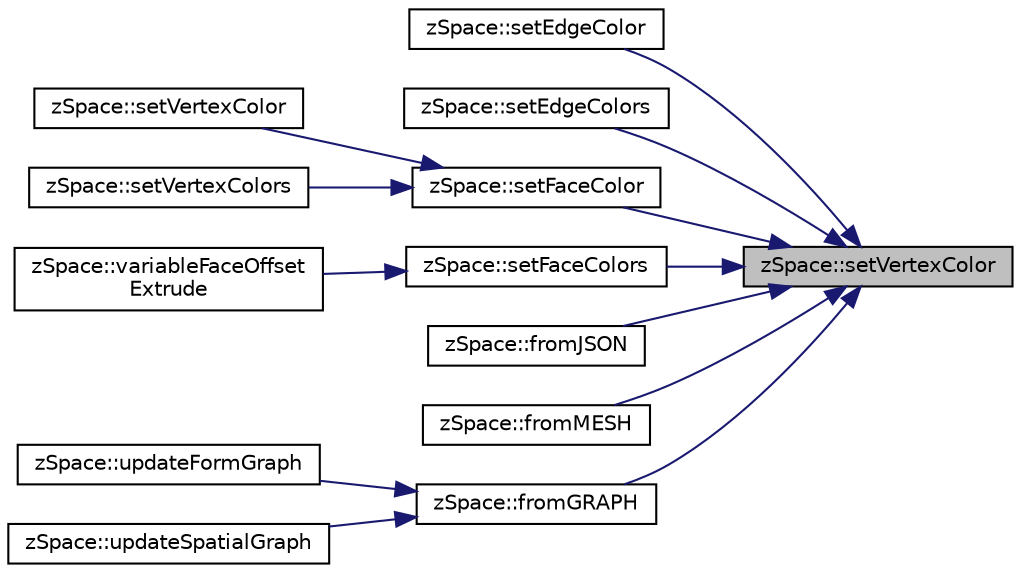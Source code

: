 digraph "zSpace::setVertexColor"
{
 // LATEX_PDF_SIZE
  edge [fontname="Helvetica",fontsize="10",labelfontname="Helvetica",labelfontsize="10"];
  node [fontname="Helvetica",fontsize="10",shape=record];
  rankdir="RL";
  Node31 [label="zSpace::setVertexColor",height=0.2,width=0.4,color="black", fillcolor="grey75", style="filled", fontcolor="black",tooltip="This method sets vertex color of all the vertices to the input color."];
  Node31 -> Node32 [dir="back",color="midnightblue",fontsize="10",style="solid",fontname="Helvetica"];
  Node32 [label="zSpace::setEdgeColor",height=0.2,width=0.4,color="black", fillcolor="white", style="filled",URL="$group__z_graph_utilities.html#ga90a14e23a3d369e68b9886298616c541",tooltip="This method sets edge color of all the edges to the input color."];
  Node31 -> Node33 [dir="back",color="midnightblue",fontsize="10",style="solid",fontname="Helvetica"];
  Node33 [label="zSpace::setEdgeColors",height=0.2,width=0.4,color="black", fillcolor="white", style="filled",URL="$group__z_graph_utilities.html#gad09235f3a26d70ef2f50e8f5405179f6",tooltip="This method sets edge color of all the edges with the input color contatiner."];
  Node31 -> Node34 [dir="back",color="midnightblue",fontsize="10",style="solid",fontname="Helvetica"];
  Node34 [label="zSpace::setFaceColor",height=0.2,width=0.4,color="black", fillcolor="white", style="filled",URL="$group__z_mesh_utilities.html#ga3dc508ddd0979a3c05704b3a5f8c724e",tooltip="This method sets face color of all the faces to the input color."];
  Node34 -> Node35 [dir="back",color="midnightblue",fontsize="10",style="solid",fontname="Helvetica"];
  Node35 [label="zSpace::setVertexColor",height=0.2,width=0.4,color="black", fillcolor="white", style="filled",URL="$group__z_mesh_utilities.html#ga350a2d9332ce16b822a5169320a789a9",tooltip="This method sets vertex color of all the vertices to the input color."];
  Node34 -> Node36 [dir="back",color="midnightblue",fontsize="10",style="solid",fontname="Helvetica"];
  Node36 [label="zSpace::setVertexColors",height=0.2,width=0.4,color="black", fillcolor="white", style="filled",URL="$group__z_mesh_utilities.html#ga7eea2e4cbed233677f01622bbb290ba7",tooltip="This method sets vertex color of all the vertices with the input color contatiner."];
  Node31 -> Node37 [dir="back",color="midnightblue",fontsize="10",style="solid",fontname="Helvetica"];
  Node37 [label="zSpace::setFaceColors",height=0.2,width=0.4,color="black", fillcolor="white", style="filled",URL="$group__z_mesh_utilities.html#ga46a15e7c994f4fb6a25f8e7cd111e536",tooltip="This method sets face color of all the faces to the input color contatiner."];
  Node37 -> Node38 [dir="back",color="midnightblue",fontsize="10",style="solid",fontname="Helvetica"];
  Node38 [label="zSpace::variableFaceOffset\lExtrude",height=0.2,width=0.4,color="black", fillcolor="white", style="filled",URL="$group__z_variable_extrude.html#ga4b7753289e2df876a4577208825064e2",tooltip="This method offset extrudes the faces of the input mesh based on vertex / face color...."];
  Node31 -> Node39 [dir="back",color="midnightblue",fontsize="10",style="solid",fontname="Helvetica"];
  Node39 [label="zSpace::fromJSON",height=0.2,width=0.4,color="black", fillcolor="white", style="filled",URL="$group__z_i_o___graph.html#ga72f18c5d3de0d92bea72ed214d7ba159",tooltip="This method imports zGraph from a JSON file format using JSON Modern Library."];
  Node31 -> Node40 [dir="back",color="midnightblue",fontsize="10",style="solid",fontname="Helvetica"];
  Node40 [label="zSpace::fromMESH",height=0.2,width=0.4,color="black", fillcolor="white", style="filled",URL="$group__z_i_o___dynamics.html#ga66f0a6b42802025ef65086160d5f85dd",tooltip="This method creates a container of particles with the positions initiaised at the mesh vertex positio..."];
  Node31 -> Node41 [dir="back",color="midnightblue",fontsize="10",style="solid",fontname="Helvetica"];
  Node41 [label="zSpace::fromGRAPH",height=0.2,width=0.4,color="black", fillcolor="white", style="filled",URL="$group__z_i_o___dynamics.html#ga96ee1fee284e64fb449cef68c4216aba",tooltip="This method creates a container of particles with the positions initiaised at the graph vertex positi..."];
  Node41 -> Node42 [dir="back",color="midnightblue",fontsize="10",style="solid",fontname="Helvetica"];
  Node42 [label="zSpace::updateFormGraph",height=0.2,width=0.4,color="black", fillcolor="white", style="filled",URL="$group__z_polytopal.html#ga4e6850be5b5333e95b01d524d2a51d79",tooltip="This method updates the form diagram."];
  Node41 -> Node43 [dir="back",color="midnightblue",fontsize="10",style="solid",fontname="Helvetica"];
  Node43 [label="zSpace::updateSpatialGraph",height=0.2,width=0.4,color="black", fillcolor="white", style="filled",URL="$group__z_spatial_structure.html#ga1b949801964a52e7def70ec461cbd4d6",tooltip="This method updates the form diagram."];
}
